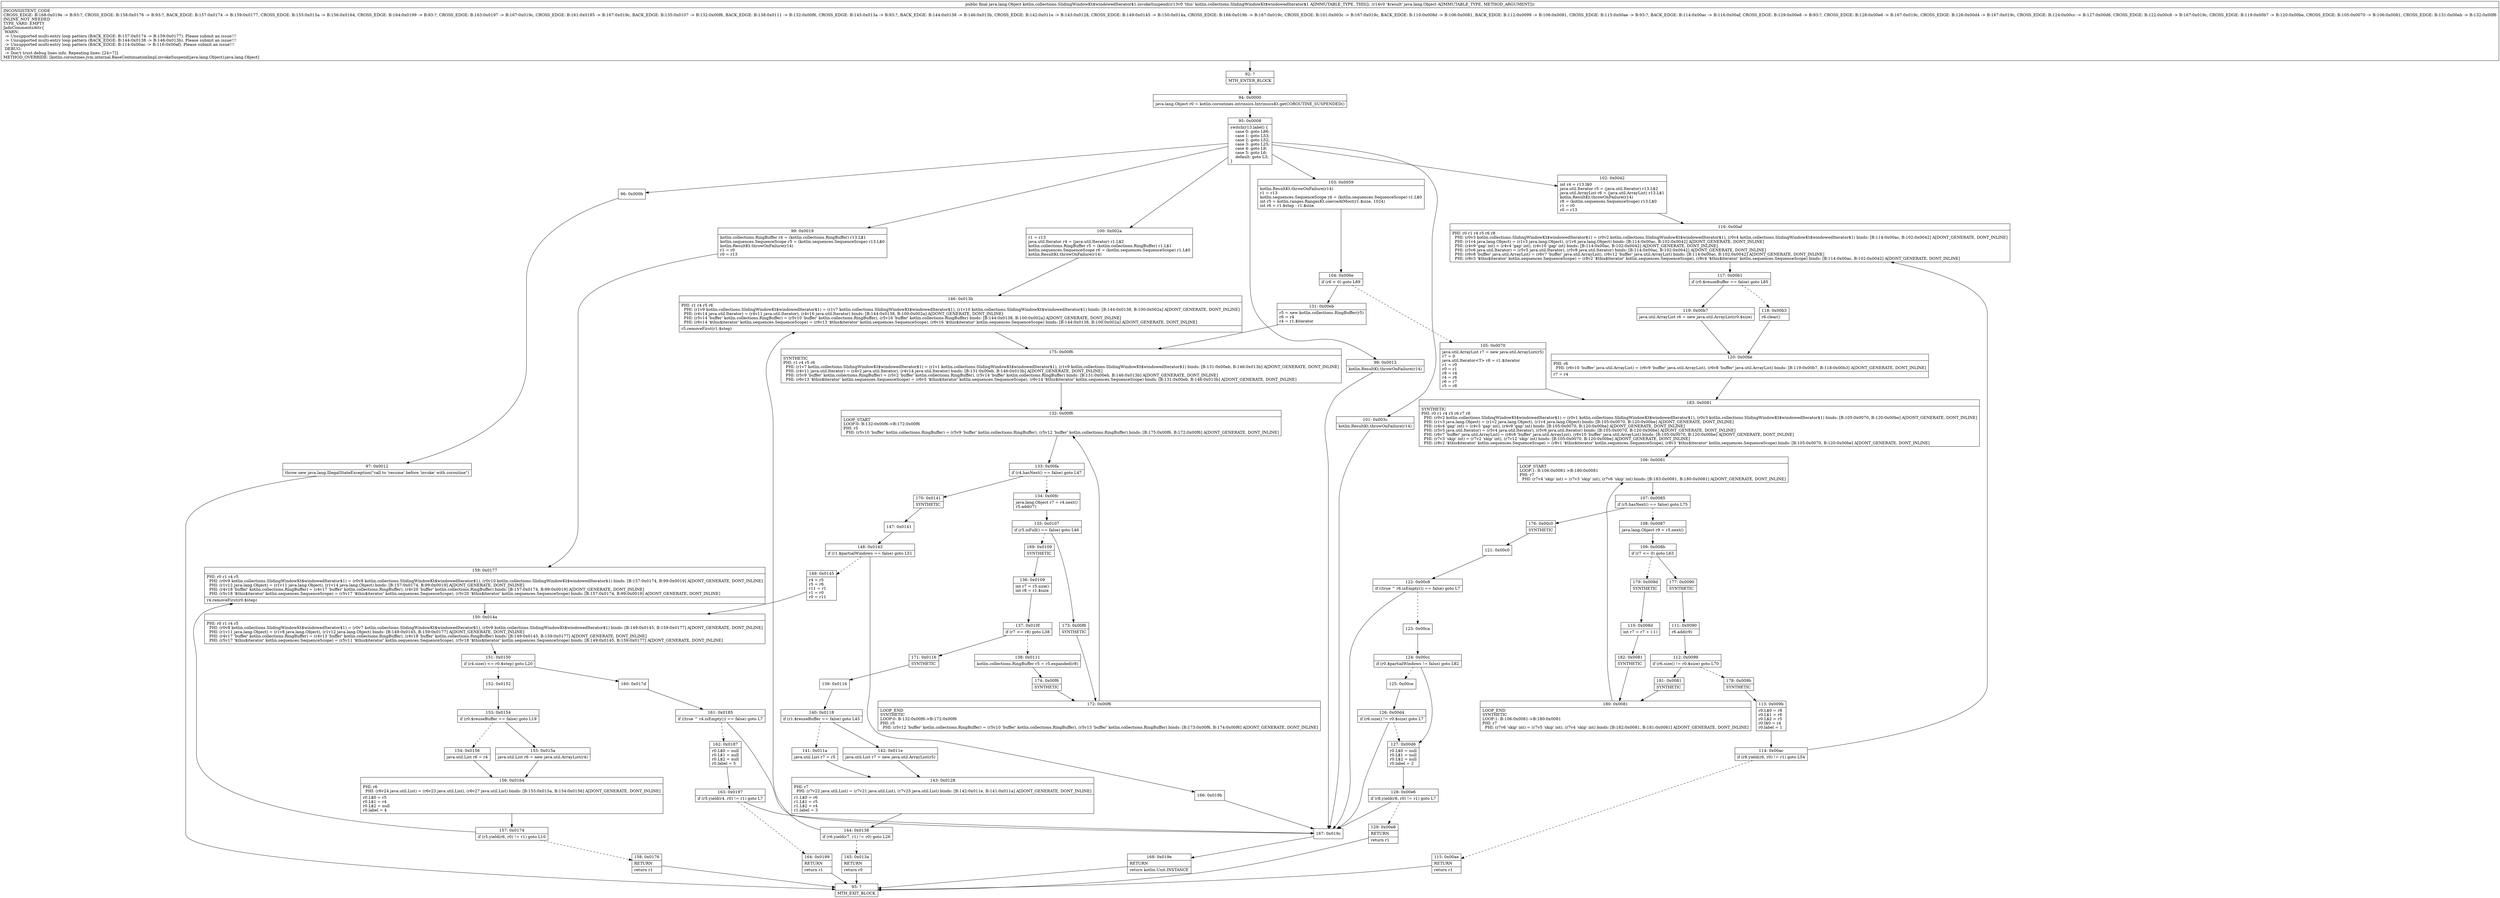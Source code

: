 digraph "CFG forkotlin.collections.SlidingWindowKt$windowedIterator$1.invokeSuspend(Ljava\/lang\/Object;)Ljava\/lang\/Object;" {
Node_92 [shape=record,label="{92\:\ ?|MTH_ENTER_BLOCK\l}"];
Node_94 [shape=record,label="{94\:\ 0x0000|java.lang.Object r0 = kotlin.coroutines.intrinsics.IntrinsicsKt.getCOROUTINE_SUSPENDED()\l}"];
Node_95 [shape=record,label="{95\:\ 0x0008|switch(r13.label) \{\l    case 0: goto L86;\l    case 1: goto L53;\l    case 2: goto L52;\l    case 3: goto L25;\l    case 4: goto L9;\l    case 5: goto L6;\l    default: goto L3;\l\}\l}"];
Node_96 [shape=record,label="{96\:\ 0x000b}"];
Node_97 [shape=record,label="{97\:\ 0x0012|throw new java.lang.IllegalStateException(\"call to 'resume' before 'invoke' with coroutine\")\l}"];
Node_93 [shape=record,label="{93\:\ ?|MTH_EXIT_BLOCK\l}"];
Node_98 [shape=record,label="{98\:\ 0x0013|kotlin.ResultKt.throwOnFailure(r14)\l}"];
Node_167 [shape=record,label="{167\:\ 0x019c}"];
Node_168 [shape=record,label="{168\:\ 0x019e|RETURN\l|return kotlin.Unit.INSTANCE\l}"];
Node_99 [shape=record,label="{99\:\ 0x0019|kotlin.collections.RingBuffer r4 = (kotlin.collections.RingBuffer) r13.L$1\lkotlin.sequences.SequenceScope r5 = (kotlin.sequences.SequenceScope) r13.L$0\lkotlin.ResultKt.throwOnFailure(r14)\lr1 = r0\lr0 = r13\l}"];
Node_159 [shape=record,label="{159\:\ 0x0177|PHI: r0 r1 r4 r5 \l  PHI: (r0v9 kotlin.collections.SlidingWindowKt$windowedIterator$1) = (r0v8 kotlin.collections.SlidingWindowKt$windowedIterator$1), (r0v10 kotlin.collections.SlidingWindowKt$windowedIterator$1) binds: [B:157:0x0174, B:99:0x0019] A[DONT_GENERATE, DONT_INLINE]\l  PHI: (r1v12 java.lang.Object) = (r1v11 java.lang.Object), (r1v14 java.lang.Object) binds: [B:157:0x0174, B:99:0x0019] A[DONT_GENERATE, DONT_INLINE]\l  PHI: (r4v18 'buffer' kotlin.collections.RingBuffer) = (r4v17 'buffer' kotlin.collections.RingBuffer), (r4v20 'buffer' kotlin.collections.RingBuffer) binds: [B:157:0x0174, B:99:0x0019] A[DONT_GENERATE, DONT_INLINE]\l  PHI: (r5v18 '$this$iterator' kotlin.sequences.SequenceScope) = (r5v17 '$this$iterator' kotlin.sequences.SequenceScope), (r5v20 '$this$iterator' kotlin.sequences.SequenceScope) binds: [B:157:0x0174, B:99:0x0019] A[DONT_GENERATE, DONT_INLINE]\l|r4.removeFirst(r0.$step)\l}"];
Node_150 [shape=record,label="{150\:\ 0x014a|PHI: r0 r1 r4 r5 \l  PHI: (r0v8 kotlin.collections.SlidingWindowKt$windowedIterator$1) = (r0v7 kotlin.collections.SlidingWindowKt$windowedIterator$1), (r0v9 kotlin.collections.SlidingWindowKt$windowedIterator$1) binds: [B:149:0x0145, B:159:0x0177] A[DONT_GENERATE, DONT_INLINE]\l  PHI: (r1v11 java.lang.Object) = (r1v8 java.lang.Object), (r1v12 java.lang.Object) binds: [B:149:0x0145, B:159:0x0177] A[DONT_GENERATE, DONT_INLINE]\l  PHI: (r4v17 'buffer' kotlin.collections.RingBuffer) = (r4v13 'buffer' kotlin.collections.RingBuffer), (r4v18 'buffer' kotlin.collections.RingBuffer) binds: [B:149:0x0145, B:159:0x0177] A[DONT_GENERATE, DONT_INLINE]\l  PHI: (r5v17 '$this$iterator' kotlin.sequences.SequenceScope) = (r5v11 '$this$iterator' kotlin.sequences.SequenceScope), (r5v18 '$this$iterator' kotlin.sequences.SequenceScope) binds: [B:149:0x0145, B:159:0x0177] A[DONT_GENERATE, DONT_INLINE]\l}"];
Node_151 [shape=record,label="{151\:\ 0x0150|if (r4.size() \<= r0.$step) goto L20\l}"];
Node_152 [shape=record,label="{152\:\ 0x0152}"];
Node_153 [shape=record,label="{153\:\ 0x0154|if (r0.$reuseBuffer == false) goto L19\l}"];
Node_154 [shape=record,label="{154\:\ 0x0156|java.util.List r6 = r4\l}"];
Node_156 [shape=record,label="{156\:\ 0x0164|PHI: r6 \l  PHI: (r6v24 java.util.List) = (r6v23 java.util.List), (r6v27 java.util.List) binds: [B:155:0x015a, B:154:0x0156] A[DONT_GENERATE, DONT_INLINE]\l|r0.L$0 = r5\lr0.L$1 = r4\lr0.L$2 = null\lr0.label = 4\l}"];
Node_157 [shape=record,label="{157\:\ 0x0174|if (r5.yield(r6, r0) != r1) goto L10\l}"];
Node_158 [shape=record,label="{158\:\ 0x0176|RETURN\l|return r1\l}"];
Node_155 [shape=record,label="{155\:\ 0x015a|java.util.List r6 = new java.util.ArrayList(r4)\l}"];
Node_160 [shape=record,label="{160\:\ 0x017d}"];
Node_161 [shape=record,label="{161\:\ 0x0185|if ((true ^ r4.isEmpty()) == false) goto L7\l}"];
Node_162 [shape=record,label="{162\:\ 0x0187|r0.L$0 = null\lr0.L$1 = null\lr0.L$2 = null\lr0.label = 5\l}"];
Node_163 [shape=record,label="{163\:\ 0x0197|if (r5.yield(r4, r0) != r1) goto L7\l}"];
Node_164 [shape=record,label="{164\:\ 0x0199|RETURN\l|return r1\l}"];
Node_100 [shape=record,label="{100\:\ 0x002a|r1 = r13\ljava.util.Iterator r4 = (java.util.Iterator) r1.L$2\lkotlin.collections.RingBuffer r5 = (kotlin.collections.RingBuffer) r1.L$1\lkotlin.sequences.SequenceScope r6 = (kotlin.sequences.SequenceScope) r1.L$0\lkotlin.ResultKt.throwOnFailure(r14)\l}"];
Node_146 [shape=record,label="{146\:\ 0x013b|PHI: r1 r4 r5 r6 \l  PHI: (r1v9 kotlin.collections.SlidingWindowKt$windowedIterator$1) = (r1v7 kotlin.collections.SlidingWindowKt$windowedIterator$1), (r1v10 kotlin.collections.SlidingWindowKt$windowedIterator$1) binds: [B:144:0x0138, B:100:0x002a] A[DONT_GENERATE, DONT_INLINE]\l  PHI: (r4v14 java.util.Iterator) = (r4v11 java.util.Iterator), (r4v16 java.util.Iterator) binds: [B:144:0x0138, B:100:0x002a] A[DONT_GENERATE, DONT_INLINE]\l  PHI: (r5v14 'buffer' kotlin.collections.RingBuffer) = (r5v10 'buffer' kotlin.collections.RingBuffer), (r5v16 'buffer' kotlin.collections.RingBuffer) binds: [B:144:0x0138, B:100:0x002a] A[DONT_GENERATE, DONT_INLINE]\l  PHI: (r6v14 '$this$iterator' kotlin.sequences.SequenceScope) = (r6v13 '$this$iterator' kotlin.sequences.SequenceScope), (r6v16 '$this$iterator' kotlin.sequences.SequenceScope) binds: [B:144:0x0138, B:100:0x002a] A[DONT_GENERATE, DONT_INLINE]\l|r5.removeFirst(r1.$step)\l}"];
Node_175 [shape=record,label="{175\:\ 0x00f6|SYNTHETIC\lPHI: r1 r4 r5 r6 \l  PHI: (r1v7 kotlin.collections.SlidingWindowKt$windowedIterator$1) = (r1v1 kotlin.collections.SlidingWindowKt$windowedIterator$1), (r1v9 kotlin.collections.SlidingWindowKt$windowedIterator$1) binds: [B:131:0x00eb, B:146:0x013b] A[DONT_GENERATE, DONT_INLINE]\l  PHI: (r4v11 java.util.Iterator) = (r4v2 java.util.Iterator), (r4v14 java.util.Iterator) binds: [B:131:0x00eb, B:146:0x013b] A[DONT_GENERATE, DONT_INLINE]\l  PHI: (r5v9 'buffer' kotlin.collections.RingBuffer) = (r5v2 'buffer' kotlin.collections.RingBuffer), (r5v14 'buffer' kotlin.collections.RingBuffer) binds: [B:131:0x00eb, B:146:0x013b] A[DONT_GENERATE, DONT_INLINE]\l  PHI: (r6v13 '$this$iterator' kotlin.sequences.SequenceScope) = (r6v5 '$this$iterator' kotlin.sequences.SequenceScope), (r6v14 '$this$iterator' kotlin.sequences.SequenceScope) binds: [B:131:0x00eb, B:146:0x013b] A[DONT_GENERATE, DONT_INLINE]\l}"];
Node_132 [shape=record,label="{132\:\ 0x00f6|LOOP_START\lLOOP:0: B:132:0x00f6\-\>B:172:0x00f6\lPHI: r5 \l  PHI: (r5v10 'buffer' kotlin.collections.RingBuffer) = (r5v9 'buffer' kotlin.collections.RingBuffer), (r5v12 'buffer' kotlin.collections.RingBuffer) binds: [B:175:0x00f6, B:172:0x00f6] A[DONT_GENERATE, DONT_INLINE]\l}"];
Node_133 [shape=record,label="{133\:\ 0x00fa|if (r4.hasNext() == false) goto L47\l}"];
Node_134 [shape=record,label="{134\:\ 0x00fc|java.lang.Object r7 = r4.next()\lr5.add(r7)\l}"];
Node_135 [shape=record,label="{135\:\ 0x0107|if (r5.isFull() == false) goto L46\l}"];
Node_169 [shape=record,label="{169\:\ 0x0109|SYNTHETIC\l}"];
Node_136 [shape=record,label="{136\:\ 0x0109|int r7 = r5.size()\lint r8 = r1.$size\l}"];
Node_137 [shape=record,label="{137\:\ 0x010f|if (r7 \>= r8) goto L38\l}"];
Node_138 [shape=record,label="{138\:\ 0x0111|kotlin.collections.RingBuffer r5 = r5.expanded(r8)\l}"];
Node_174 [shape=record,label="{174\:\ 0x00f6|SYNTHETIC\l}"];
Node_172 [shape=record,label="{172\:\ 0x00f6|LOOP_END\lSYNTHETIC\lLOOP:0: B:132:0x00f6\-\>B:172:0x00f6\lPHI: r5 \l  PHI: (r5v12 'buffer' kotlin.collections.RingBuffer) = (r5v10 'buffer' kotlin.collections.RingBuffer), (r5v13 'buffer' kotlin.collections.RingBuffer) binds: [B:173:0x00f6, B:174:0x00f6] A[DONT_GENERATE, DONT_INLINE]\l}"];
Node_171 [shape=record,label="{171\:\ 0x0116|SYNTHETIC\l}"];
Node_139 [shape=record,label="{139\:\ 0x0116}"];
Node_140 [shape=record,label="{140\:\ 0x0118|if (r1.$reuseBuffer == false) goto L45\l}"];
Node_141 [shape=record,label="{141\:\ 0x011a|java.util.List r7 = r5\l}"];
Node_143 [shape=record,label="{143\:\ 0x0128|PHI: r7 \l  PHI: (r7v22 java.util.List) = (r7v21 java.util.List), (r7v25 java.util.List) binds: [B:142:0x011e, B:141:0x011a] A[DONT_GENERATE, DONT_INLINE]\l|r1.L$0 = r6\lr1.L$1 = r5\lr1.L$2 = r4\lr1.label = 3\l}"];
Node_144 [shape=record,label="{144\:\ 0x0138|if (r6.yield(r7, r1) != r0) goto L26\l}"];
Node_145 [shape=record,label="{145\:\ 0x013a|RETURN\l|return r0\l}"];
Node_142 [shape=record,label="{142\:\ 0x011e|java.util.List r7 = new java.util.ArrayList(r5)\l}"];
Node_173 [shape=record,label="{173\:\ 0x00f6|SYNTHETIC\l}"];
Node_170 [shape=record,label="{170\:\ 0x0141|SYNTHETIC\l}"];
Node_147 [shape=record,label="{147\:\ 0x0141}"];
Node_148 [shape=record,label="{148\:\ 0x0143|if (r1.$partialWindows == false) goto L51\l}"];
Node_149 [shape=record,label="{149\:\ 0x0145|r4 = r5\lr5 = r6\lr11 = r1\lr1 = r0\lr0 = r11\l}"];
Node_166 [shape=record,label="{166\:\ 0x019b}"];
Node_101 [shape=record,label="{101\:\ 0x003c|kotlin.ResultKt.throwOnFailure(r14)\l}"];
Node_102 [shape=record,label="{102\:\ 0x0042|int r4 = r13.I$0\ljava.util.Iterator r5 = (java.util.Iterator) r13.L$2\ljava.util.ArrayList r6 = (java.util.ArrayList) r13.L$1\lkotlin.ResultKt.throwOnFailure(r14)\lr8 = (kotlin.sequences.SequenceScope) r13.L$0\lr1 = r0\lr0 = r13\l}"];
Node_116 [shape=record,label="{116\:\ 0x00af|PHI: r0 r1 r4 r5 r6 r8 \l  PHI: (r0v3 kotlin.collections.SlidingWindowKt$windowedIterator$1) = (r0v2 kotlin.collections.SlidingWindowKt$windowedIterator$1), (r0v4 kotlin.collections.SlidingWindowKt$windowedIterator$1) binds: [B:114:0x00ac, B:102:0x0042] A[DONT_GENERATE, DONT_INLINE]\l  PHI: (r1v4 java.lang.Object) = (r1v3 java.lang.Object), (r1v6 java.lang.Object) binds: [B:114:0x00ac, B:102:0x0042] A[DONT_GENERATE, DONT_INLINE]\l  PHI: (r4v9 'gap' int) = (r4v4 'gap' int), (r4v10 'gap' int) binds: [B:114:0x00ac, B:102:0x0042] A[DONT_GENERATE, DONT_INLINE]\l  PHI: (r5v6 java.util.Iterator) = (r5v5 java.util.Iterator), (r5v8 java.util.Iterator) binds: [B:114:0x00ac, B:102:0x0042] A[DONT_GENERATE, DONT_INLINE]\l  PHI: (r6v8 'buffer' java.util.ArrayList) = (r6v7 'buffer' java.util.ArrayList), (r6v12 'buffer' java.util.ArrayList) binds: [B:114:0x00ac, B:102:0x0042] A[DONT_GENERATE, DONT_INLINE]\l  PHI: (r8v3 '$this$iterator' kotlin.sequences.SequenceScope) = (r8v2 '$this$iterator' kotlin.sequences.SequenceScope), (r8v4 '$this$iterator' kotlin.sequences.SequenceScope) binds: [B:114:0x00ac, B:102:0x0042] A[DONT_GENERATE, DONT_INLINE]\l}"];
Node_117 [shape=record,label="{117\:\ 0x00b1|if (r0.$reuseBuffer == false) goto L85\l}"];
Node_118 [shape=record,label="{118\:\ 0x00b3|r6.clear()\l}"];
Node_120 [shape=record,label="{120\:\ 0x00be|PHI: r6 \l  PHI: (r6v10 'buffer' java.util.ArrayList) = (r6v9 'buffer' java.util.ArrayList), (r6v8 'buffer' java.util.ArrayList) binds: [B:119:0x00b7, B:118:0x00b3] A[DONT_GENERATE, DONT_INLINE]\l|r7 = r4\l}"];
Node_183 [shape=record,label="{183\:\ 0x0081|SYNTHETIC\lPHI: r0 r1 r4 r5 r6 r7 r8 \l  PHI: (r0v2 kotlin.collections.SlidingWindowKt$windowedIterator$1) = (r0v1 kotlin.collections.SlidingWindowKt$windowedIterator$1), (r0v3 kotlin.collections.SlidingWindowKt$windowedIterator$1) binds: [B:105:0x0070, B:120:0x00be] A[DONT_GENERATE, DONT_INLINE]\l  PHI: (r1v3 java.lang.Object) = (r1v2 java.lang.Object), (r1v4 java.lang.Object) binds: [B:105:0x0070, B:120:0x00be] A[DONT_GENERATE, DONT_INLINE]\l  PHI: (r4v4 'gap' int) = (r4v3 'gap' int), (r4v9 'gap' int) binds: [B:105:0x0070, B:120:0x00be] A[DONT_GENERATE, DONT_INLINE]\l  PHI: (r5v5 java.util.Iterator) = (r5v4 java.util.Iterator), (r5v6 java.util.Iterator) binds: [B:105:0x0070, B:120:0x00be] A[DONT_GENERATE, DONT_INLINE]\l  PHI: (r6v7 'buffer' java.util.ArrayList) = (r6v6 'buffer' java.util.ArrayList), (r6v10 'buffer' java.util.ArrayList) binds: [B:105:0x0070, B:120:0x00be] A[DONT_GENERATE, DONT_INLINE]\l  PHI: (r7v3 'skip' int) = (r7v2 'skip' int), (r7v12 'skip' int) binds: [B:105:0x0070, B:120:0x00be] A[DONT_GENERATE, DONT_INLINE]\l  PHI: (r8v2 '$this$iterator' kotlin.sequences.SequenceScope) = (r8v1 '$this$iterator' kotlin.sequences.SequenceScope), (r8v3 '$this$iterator' kotlin.sequences.SequenceScope) binds: [B:105:0x0070, B:120:0x00be] A[DONT_GENERATE, DONT_INLINE]\l}"];
Node_106 [shape=record,label="{106\:\ 0x0081|LOOP_START\lLOOP:1: B:106:0x0081\-\>B:180:0x0081\lPHI: r7 \l  PHI: (r7v4 'skip' int) = (r7v3 'skip' int), (r7v6 'skip' int) binds: [B:183:0x0081, B:180:0x0081] A[DONT_GENERATE, DONT_INLINE]\l}"];
Node_107 [shape=record,label="{107\:\ 0x0085|if (r5.hasNext() == false) goto L75\l}"];
Node_108 [shape=record,label="{108\:\ 0x0087|java.lang.Object r9 = r5.next()\l}"];
Node_109 [shape=record,label="{109\:\ 0x008b|if (r7 \<= 0) goto L63\l}"];
Node_177 [shape=record,label="{177\:\ 0x0090|SYNTHETIC\l}"];
Node_111 [shape=record,label="{111\:\ 0x0090|r6.add(r9)\l}"];
Node_112 [shape=record,label="{112\:\ 0x0099|if (r6.size() != r0.$size) goto L70\l}"];
Node_178 [shape=record,label="{178\:\ 0x009b|SYNTHETIC\l}"];
Node_113 [shape=record,label="{113\:\ 0x009b|r0.L$0 = r8\lr0.L$1 = r6\lr0.L$2 = r5\lr0.I$0 = r4\lr0.label = 1\l}"];
Node_114 [shape=record,label="{114\:\ 0x00ac|if (r8.yield(r6, r0) != r1) goto L54\l}"];
Node_115 [shape=record,label="{115\:\ 0x00ae|RETURN\l|return r1\l}"];
Node_181 [shape=record,label="{181\:\ 0x0081|SYNTHETIC\l}"];
Node_180 [shape=record,label="{180\:\ 0x0081|LOOP_END\lSYNTHETIC\lLOOP:1: B:106:0x0081\-\>B:180:0x0081\lPHI: r7 \l  PHI: (r7v6 'skip' int) = (r7v5 'skip' int), (r7v4 'skip' int) binds: [B:182:0x0081, B:181:0x0081] A[DONT_GENERATE, DONT_INLINE]\l}"];
Node_179 [shape=record,label="{179\:\ 0x008d|SYNTHETIC\l}"];
Node_110 [shape=record,label="{110\:\ 0x008d|int r7 = r7 + (\-1)\l}"];
Node_182 [shape=record,label="{182\:\ 0x0081|SYNTHETIC\l}"];
Node_176 [shape=record,label="{176\:\ 0x00c0|SYNTHETIC\l}"];
Node_121 [shape=record,label="{121\:\ 0x00c0}"];
Node_122 [shape=record,label="{122\:\ 0x00c8|if ((true ^ r6.isEmpty()) == false) goto L7\l}"];
Node_123 [shape=record,label="{123\:\ 0x00ca}"];
Node_124 [shape=record,label="{124\:\ 0x00cc|if (r0.$partialWindows != false) goto L82\l}"];
Node_125 [shape=record,label="{125\:\ 0x00ce}"];
Node_126 [shape=record,label="{126\:\ 0x00d4|if (r6.size() != r0.$size) goto L7\l}"];
Node_127 [shape=record,label="{127\:\ 0x00d6|r0.L$0 = null\lr0.L$1 = null\lr0.L$2 = null\lr0.label = 2\l}"];
Node_128 [shape=record,label="{128\:\ 0x00e6|if (r8.yield(r6, r0) != r1) goto L7\l}"];
Node_129 [shape=record,label="{129\:\ 0x00e8|RETURN\l|return r1\l}"];
Node_119 [shape=record,label="{119\:\ 0x00b7|java.util.ArrayList r6 = new java.util.ArrayList(r0.$size)\l}"];
Node_103 [shape=record,label="{103\:\ 0x0059|kotlin.ResultKt.throwOnFailure(r14)\lr1 = r13\lkotlin.sequences.SequenceScope r4 = (kotlin.sequences.SequenceScope) r1.L$0\lint r5 = kotlin.ranges.RangesKt.coerceAtMost(r1.$size, 1024)\lint r6 = r1.$step \- r1.$size\l}"];
Node_104 [shape=record,label="{104\:\ 0x006e|if (r6 \< 0) goto L89\l}"];
Node_105 [shape=record,label="{105\:\ 0x0070|java.util.ArrayList r7 = new java.util.ArrayList(r5)\lr7 = 0\ljava.util.Iterator\<T\> r8 = r1.$iterator\lr1 = r0\lr0 = r1\lr8 = r4\lr4 = r6\lr6 = r7\lr5 = r8\l}"];
Node_131 [shape=record,label="{131\:\ 0x00eb|r5 = new kotlin.collections.RingBuffer(r5)\lr6 = r4\lr4 = r1.$iterator\l}"];
MethodNode[shape=record,label="{public final java.lang.Object kotlin.collections.SlidingWindowKt$windowedIterator$1.invokeSuspend((r13v0 'this' kotlin.collections.SlidingWindowKt$windowedIterator$1 A[IMMUTABLE_TYPE, THIS]), (r14v0 '$result' java.lang.Object A[IMMUTABLE_TYPE, METHOD_ARGUMENT]))  | INCONSISTENT_CODE\lCROSS_EDGE: B:168:0x019e \-\> B:93:?, CROSS_EDGE: B:158:0x0176 \-\> B:93:?, BACK_EDGE: B:157:0x0174 \-\> B:159:0x0177, CROSS_EDGE: B:155:0x015a \-\> B:156:0x0164, CROSS_EDGE: B:164:0x0199 \-\> B:93:?, CROSS_EDGE: B:163:0x0197 \-\> B:167:0x019c, CROSS_EDGE: B:161:0x0185 \-\> B:167:0x019c, BACK_EDGE: B:135:0x0107 \-\> B:132:0x00f6, BACK_EDGE: B:138:0x0111 \-\> B:132:0x00f6, CROSS_EDGE: B:145:0x013a \-\> B:93:?, BACK_EDGE: B:144:0x0138 \-\> B:146:0x013b, CROSS_EDGE: B:142:0x011e \-\> B:143:0x0128, CROSS_EDGE: B:149:0x0145 \-\> B:150:0x014a, CROSS_EDGE: B:166:0x019b \-\> B:167:0x019c, CROSS_EDGE: B:101:0x003c \-\> B:167:0x019c, BACK_EDGE: B:110:0x008d \-\> B:106:0x0081, BACK_EDGE: B:112:0x0099 \-\> B:106:0x0081, CROSS_EDGE: B:115:0x00ae \-\> B:93:?, BACK_EDGE: B:114:0x00ac \-\> B:116:0x00af, CROSS_EDGE: B:129:0x00e8 \-\> B:93:?, CROSS_EDGE: B:128:0x00e6 \-\> B:167:0x019c, CROSS_EDGE: B:126:0x00d4 \-\> B:167:0x019c, CROSS_EDGE: B:124:0x00cc \-\> B:127:0x00d6, CROSS_EDGE: B:122:0x00c8 \-\> B:167:0x019c, CROSS_EDGE: B:119:0x00b7 \-\> B:120:0x00be, CROSS_EDGE: B:105:0x0070 \-\> B:106:0x0081, CROSS_EDGE: B:131:0x00eb \-\> B:132:0x00f6\lINLINE_NOT_NEEDED\lTYPE_VARS: EMPTY\lJadxCommentsAttr\{\l WARN: \l \-\> Unsupported multi\-entry loop pattern (BACK_EDGE: B:157:0x0174 \-\> B:159:0x0177). Please submit an issue!!!\l \-\> Unsupported multi\-entry loop pattern (BACK_EDGE: B:144:0x0138 \-\> B:146:0x013b). Please submit an issue!!!\l \-\> Unsupported multi\-entry loop pattern (BACK_EDGE: B:114:0x00ac \-\> B:116:0x00af). Please submit an issue!!!\l DEBUG: \l \-\> Don't trust debug lines info. Repeating lines: [24=7]\}\lMETHOD_OVERRIDE: [kotlin.coroutines.jvm.internal.BaseContinuationImpl.invokeSuspend(java.lang.Object):java.lang.Object]\l}"];
MethodNode -> Node_92;Node_92 -> Node_94;
Node_94 -> Node_95;
Node_95 -> Node_96;
Node_95 -> Node_98;
Node_95 -> Node_99;
Node_95 -> Node_100;
Node_95 -> Node_101;
Node_95 -> Node_102;
Node_95 -> Node_103;
Node_96 -> Node_97;
Node_97 -> Node_93;
Node_98 -> Node_167;
Node_167 -> Node_168;
Node_168 -> Node_93;
Node_99 -> Node_159;
Node_159 -> Node_150;
Node_150 -> Node_151;
Node_151 -> Node_152[style=dashed];
Node_151 -> Node_160;
Node_152 -> Node_153;
Node_153 -> Node_154[style=dashed];
Node_153 -> Node_155;
Node_154 -> Node_156;
Node_156 -> Node_157;
Node_157 -> Node_158[style=dashed];
Node_157 -> Node_159;
Node_158 -> Node_93;
Node_155 -> Node_156;
Node_160 -> Node_161;
Node_161 -> Node_162[style=dashed];
Node_161 -> Node_167;
Node_162 -> Node_163;
Node_163 -> Node_164[style=dashed];
Node_163 -> Node_167;
Node_164 -> Node_93;
Node_100 -> Node_146;
Node_146 -> Node_175;
Node_175 -> Node_132;
Node_132 -> Node_133;
Node_133 -> Node_134[style=dashed];
Node_133 -> Node_170;
Node_134 -> Node_135;
Node_135 -> Node_169[style=dashed];
Node_135 -> Node_173;
Node_169 -> Node_136;
Node_136 -> Node_137;
Node_137 -> Node_138[style=dashed];
Node_137 -> Node_171;
Node_138 -> Node_174;
Node_174 -> Node_172;
Node_172 -> Node_132;
Node_171 -> Node_139;
Node_139 -> Node_140;
Node_140 -> Node_141[style=dashed];
Node_140 -> Node_142;
Node_141 -> Node_143;
Node_143 -> Node_144;
Node_144 -> Node_145[style=dashed];
Node_144 -> Node_146;
Node_145 -> Node_93;
Node_142 -> Node_143;
Node_173 -> Node_172;
Node_170 -> Node_147;
Node_147 -> Node_148;
Node_148 -> Node_149[style=dashed];
Node_148 -> Node_166;
Node_149 -> Node_150;
Node_166 -> Node_167;
Node_101 -> Node_167;
Node_102 -> Node_116;
Node_116 -> Node_117;
Node_117 -> Node_118[style=dashed];
Node_117 -> Node_119;
Node_118 -> Node_120;
Node_120 -> Node_183;
Node_183 -> Node_106;
Node_106 -> Node_107;
Node_107 -> Node_108[style=dashed];
Node_107 -> Node_176;
Node_108 -> Node_109;
Node_109 -> Node_177;
Node_109 -> Node_179[style=dashed];
Node_177 -> Node_111;
Node_111 -> Node_112;
Node_112 -> Node_178[style=dashed];
Node_112 -> Node_181;
Node_178 -> Node_113;
Node_113 -> Node_114;
Node_114 -> Node_115[style=dashed];
Node_114 -> Node_116;
Node_115 -> Node_93;
Node_181 -> Node_180;
Node_180 -> Node_106;
Node_179 -> Node_110;
Node_110 -> Node_182;
Node_182 -> Node_180;
Node_176 -> Node_121;
Node_121 -> Node_122;
Node_122 -> Node_123[style=dashed];
Node_122 -> Node_167;
Node_123 -> Node_124;
Node_124 -> Node_125[style=dashed];
Node_124 -> Node_127;
Node_125 -> Node_126;
Node_126 -> Node_127[style=dashed];
Node_126 -> Node_167;
Node_127 -> Node_128;
Node_128 -> Node_129[style=dashed];
Node_128 -> Node_167;
Node_129 -> Node_93;
Node_119 -> Node_120;
Node_103 -> Node_104;
Node_104 -> Node_105[style=dashed];
Node_104 -> Node_131;
Node_105 -> Node_183;
Node_131 -> Node_175;
}

